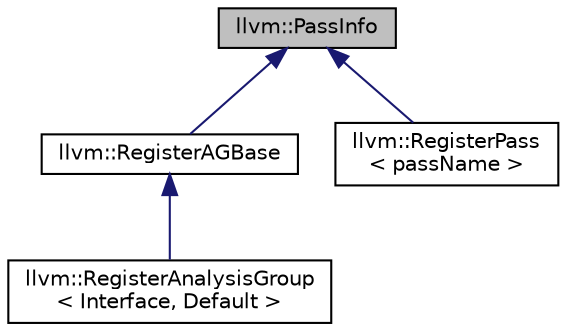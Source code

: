 digraph "llvm::PassInfo"
{
 // LATEX_PDF_SIZE
  bgcolor="transparent";
  edge [fontname="Helvetica",fontsize="10",labelfontname="Helvetica",labelfontsize="10"];
  node [fontname="Helvetica",fontsize="10",shape="box"];
  Node1 [label="llvm::PassInfo",height=0.2,width=0.4,color="black", fillcolor="grey75", style="filled", fontcolor="black",tooltip="PassInfo class - An instance of this class exists for every pass known by the system,..."];
  Node1 -> Node2 [dir="back",color="midnightblue",fontsize="10",style="solid",fontname="Helvetica"];
  Node2 [label="llvm::RegisterAGBase",height=0.2,width=0.4,color="black",URL="$classllvm_1_1RegisterAGBase.html",tooltip="RegisterAnalysisGroup - Register a Pass as a member of an analysis group."];
  Node2 -> Node3 [dir="back",color="midnightblue",fontsize="10",style="solid",fontname="Helvetica"];
  Node3 [label="llvm::RegisterAnalysisGroup\l\< Interface, Default \>",height=0.2,width=0.4,color="black",URL="$structllvm_1_1RegisterAnalysisGroup.html",tooltip=" "];
  Node1 -> Node4 [dir="back",color="midnightblue",fontsize="10",style="solid",fontname="Helvetica"];
  Node4 [label="llvm::RegisterPass\l\< passName \>",height=0.2,width=0.4,color="black",URL="$structllvm_1_1RegisterPass.html",tooltip="RegisterPass<t> template - This template class is used to notify the system that a Pass is available ..."];
}
